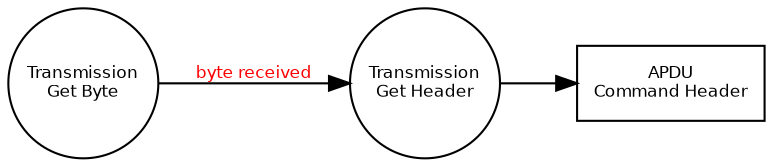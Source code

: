 digraph DFD_GetHeader {

rankdir = LR

 node [
         fontname = "Bitstream Vera Sans"
         fontsize = 8
         shape = "record"
     ]

 edge [
         fontname = "Bitstream Vera Sans"
         fontsize = 8
         fontcolor = "Red"
     ]
getbyte [label="Transmission\nGet Byte", shape="circle", fixedsize=true, width=1];
get_header [label="Transmission\nGet Header", shape="circle", fixedsize=true, width=1];
header [label="APDU\nCommand Header"];

getbyte -> get_header [label="byte received"]
get_header -> header

}
